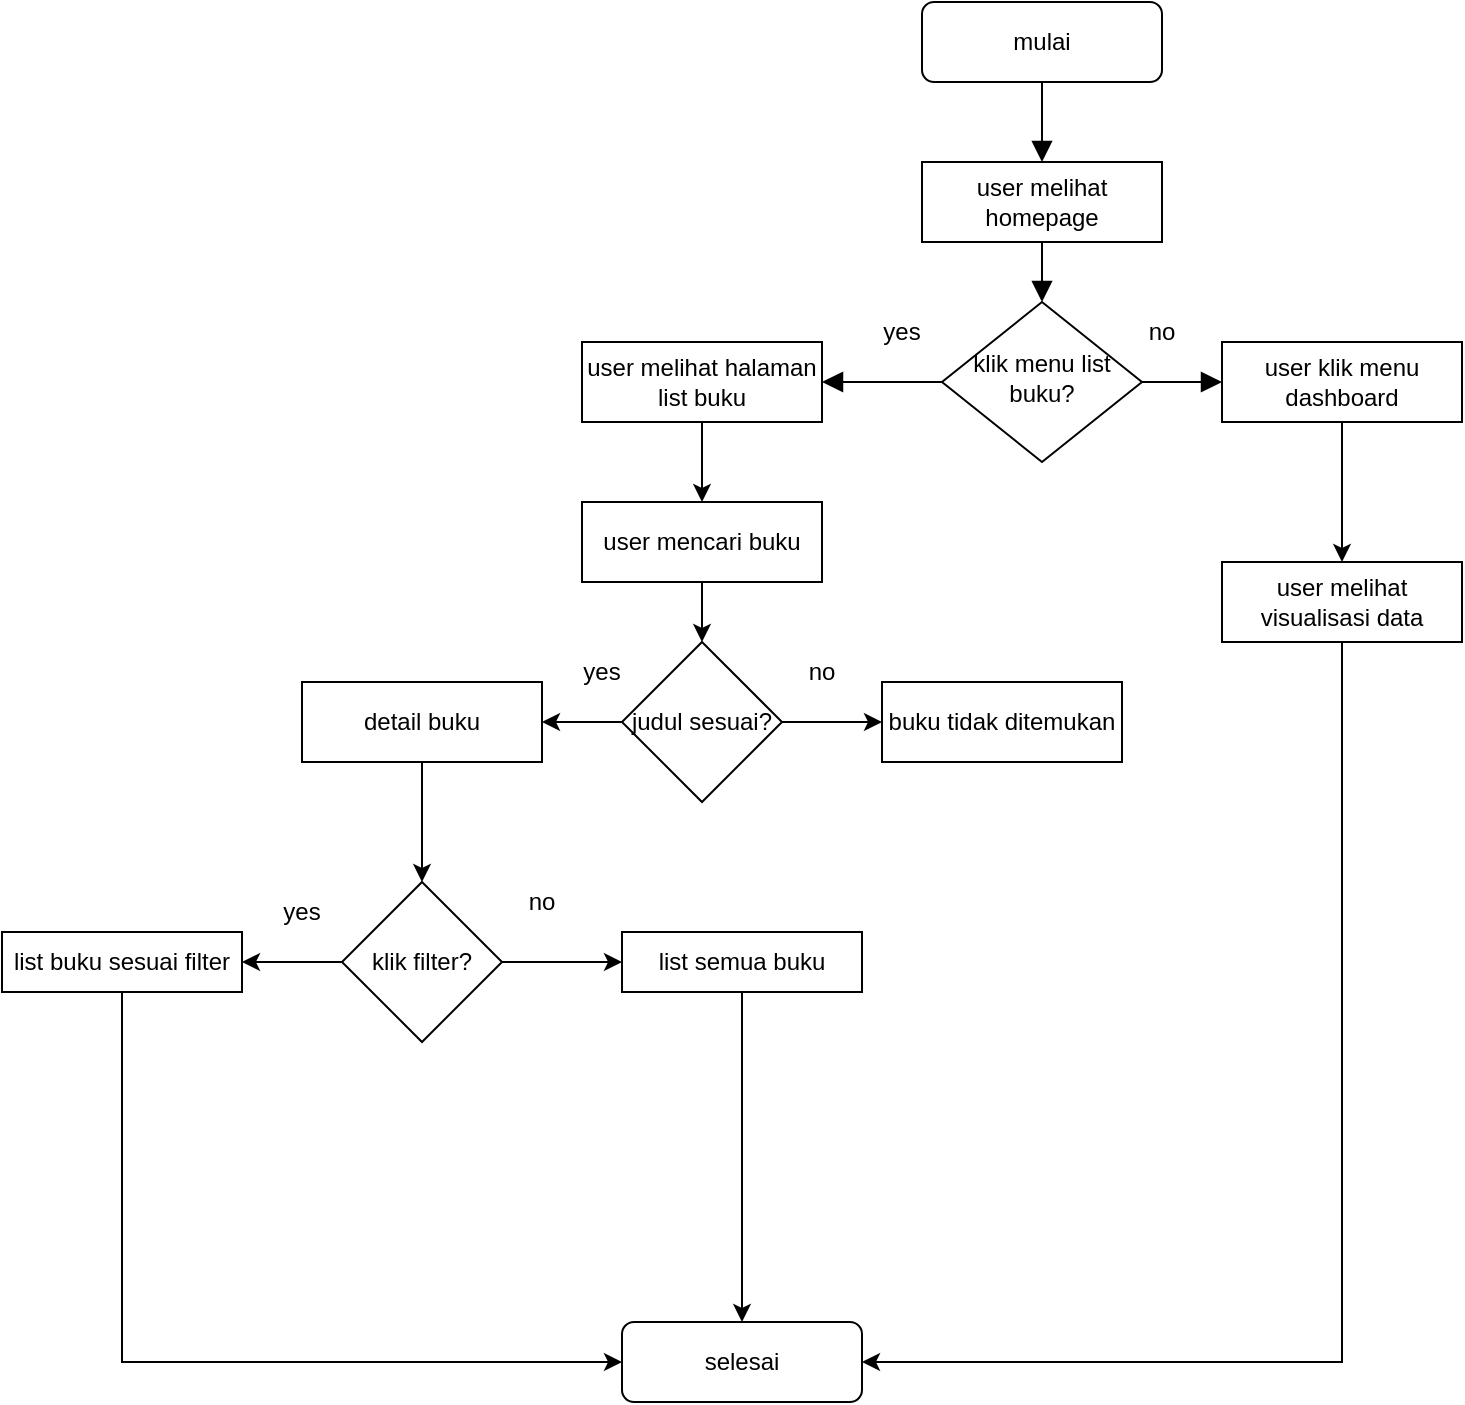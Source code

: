 <mxfile version="22.1.16" type="github" pages="5">
  <diagram id="C5RBs43oDa-KdzZeNtuy" name="Page-1">
    <mxGraphModel dx="1222" dy="576" grid="1" gridSize="10" guides="1" tooltips="1" connect="1" arrows="1" fold="1" page="1" pageScale="1" pageWidth="827" pageHeight="1169" math="0" shadow="0">
      <root>
        <mxCell id="WIyWlLk6GJQsqaUBKTNV-0" />
        <mxCell id="WIyWlLk6GJQsqaUBKTNV-1" parent="WIyWlLk6GJQsqaUBKTNV-0" />
        <mxCell id="2Ll1QgH6S7E57T0h4xmj-23" style="edgeStyle=orthogonalEdgeStyle;rounded=0;orthogonalLoop=1;jettySize=auto;html=1;exitX=0.5;exitY=1;exitDx=0;exitDy=0;" parent="WIyWlLk6GJQsqaUBKTNV-1" source="WIyWlLk6GJQsqaUBKTNV-7" target="2Ll1QgH6S7E57T0h4xmj-21" edge="1">
          <mxGeometry relative="1" as="geometry" />
        </mxCell>
        <mxCell id="WIyWlLk6GJQsqaUBKTNV-7" value="user melihat halaman list buku" style="whiteSpace=wrap;html=1;fontSize=12;glass=0;strokeWidth=1;shadow=0;" parent="WIyWlLk6GJQsqaUBKTNV-1" vertex="1">
          <mxGeometry x="350" y="250" width="120" height="40" as="geometry" />
        </mxCell>
        <mxCell id="2Ll1QgH6S7E57T0h4xmj-42" value="" style="edgeStyle=orthogonalEdgeStyle;rounded=0;orthogonalLoop=1;jettySize=auto;html=1;" parent="WIyWlLk6GJQsqaUBKTNV-1" source="WIyWlLk6GJQsqaUBKTNV-12" target="2Ll1QgH6S7E57T0h4xmj-41" edge="1">
          <mxGeometry relative="1" as="geometry" />
        </mxCell>
        <mxCell id="WIyWlLk6GJQsqaUBKTNV-12" value="user klik menu dashboard" style="whiteSpace=wrap;html=1;fontSize=12;glass=0;strokeWidth=1;shadow=0;" parent="WIyWlLk6GJQsqaUBKTNV-1" vertex="1">
          <mxGeometry x="670" y="250" width="120" height="40" as="geometry" />
        </mxCell>
        <mxCell id="2Ll1QgH6S7E57T0h4xmj-1" value="mulai" style="rounded=1;whiteSpace=wrap;html=1;fontSize=12;glass=0;strokeWidth=1;shadow=0;" parent="WIyWlLk6GJQsqaUBKTNV-1" vertex="1">
          <mxGeometry x="520" y="80" width="120" height="40" as="geometry" />
        </mxCell>
        <mxCell id="2Ll1QgH6S7E57T0h4xmj-2" value="user melihat homepage" style="whiteSpace=wrap;html=1;fontSize=12;glass=0;strokeWidth=1;shadow=0;" parent="WIyWlLk6GJQsqaUBKTNV-1" vertex="1">
          <mxGeometry x="520" y="160" width="120" height="40" as="geometry" />
        </mxCell>
        <mxCell id="2Ll1QgH6S7E57T0h4xmj-3" value="klik menu list buku?" style="rhombus;whiteSpace=wrap;html=1;shadow=0;fontFamily=Helvetica;fontSize=12;align=center;strokeWidth=1;spacing=6;spacingTop=-4;" parent="WIyWlLk6GJQsqaUBKTNV-1" vertex="1">
          <mxGeometry x="530" y="230" width="100" height="80" as="geometry" />
        </mxCell>
        <mxCell id="2Ll1QgH6S7E57T0h4xmj-4" value="" style="rounded=0;html=1;jettySize=auto;orthogonalLoop=1;fontSize=11;endArrow=block;endFill=1;endSize=8;strokeWidth=1;shadow=0;labelBackgroundColor=none;edgeStyle=orthogonalEdgeStyle;exitX=0.5;exitY=1;exitDx=0;exitDy=0;entryX=0.5;entryY=0;entryDx=0;entryDy=0;" parent="WIyWlLk6GJQsqaUBKTNV-1" source="2Ll1QgH6S7E57T0h4xmj-1" target="2Ll1QgH6S7E57T0h4xmj-2" edge="1">
          <mxGeometry relative="1" as="geometry">
            <mxPoint x="230" y="130" as="sourcePoint" />
            <mxPoint x="230" y="200" as="targetPoint" />
          </mxGeometry>
        </mxCell>
        <mxCell id="2Ll1QgH6S7E57T0h4xmj-5" value="" style="rounded=0;html=1;jettySize=auto;orthogonalLoop=1;fontSize=11;endArrow=block;endFill=1;endSize=8;strokeWidth=1;shadow=0;labelBackgroundColor=none;edgeStyle=orthogonalEdgeStyle;exitX=0.5;exitY=1;exitDx=0;exitDy=0;entryX=0.5;entryY=0;entryDx=0;entryDy=0;" parent="WIyWlLk6GJQsqaUBKTNV-1" source="2Ll1QgH6S7E57T0h4xmj-2" target="2Ll1QgH6S7E57T0h4xmj-3" edge="1">
          <mxGeometry relative="1" as="geometry">
            <mxPoint x="590" y="130" as="sourcePoint" />
            <mxPoint x="590" y="170" as="targetPoint" />
          </mxGeometry>
        </mxCell>
        <mxCell id="2Ll1QgH6S7E57T0h4xmj-6" value="" style="rounded=0;html=1;jettySize=auto;orthogonalLoop=1;fontSize=11;endArrow=block;endFill=1;endSize=8;strokeWidth=1;shadow=0;labelBackgroundColor=none;edgeStyle=orthogonalEdgeStyle;exitX=0;exitY=0.5;exitDx=0;exitDy=0;entryX=1;entryY=0.5;entryDx=0;entryDy=0;" parent="WIyWlLk6GJQsqaUBKTNV-1" source="2Ll1QgH6S7E57T0h4xmj-3" target="WIyWlLk6GJQsqaUBKTNV-7" edge="1">
          <mxGeometry relative="1" as="geometry">
            <mxPoint x="470" y="330" as="sourcePoint" />
            <mxPoint x="530" y="300" as="targetPoint" />
          </mxGeometry>
        </mxCell>
        <mxCell id="2Ll1QgH6S7E57T0h4xmj-9" value="yes" style="text;html=1;strokeColor=none;fillColor=none;align=center;verticalAlign=middle;whiteSpace=wrap;rounded=0;" parent="WIyWlLk6GJQsqaUBKTNV-1" vertex="1">
          <mxGeometry x="480" y="230" width="60" height="30" as="geometry" />
        </mxCell>
        <mxCell id="2Ll1QgH6S7E57T0h4xmj-12" value="" style="rounded=0;html=1;jettySize=auto;orthogonalLoop=1;fontSize=11;endArrow=block;endFill=1;endSize=8;strokeWidth=1;shadow=0;labelBackgroundColor=none;edgeStyle=orthogonalEdgeStyle;exitX=1;exitY=0.5;exitDx=0;exitDy=0;entryX=0;entryY=0.5;entryDx=0;entryDy=0;" parent="WIyWlLk6GJQsqaUBKTNV-1" source="2Ll1QgH6S7E57T0h4xmj-3" target="WIyWlLk6GJQsqaUBKTNV-12" edge="1">
          <mxGeometry relative="1" as="geometry">
            <mxPoint x="590" y="130" as="sourcePoint" />
            <mxPoint x="590" y="170" as="targetPoint" />
          </mxGeometry>
        </mxCell>
        <mxCell id="2Ll1QgH6S7E57T0h4xmj-13" value="no" style="text;html=1;strokeColor=none;fillColor=none;align=center;verticalAlign=middle;whiteSpace=wrap;rounded=0;" parent="WIyWlLk6GJQsqaUBKTNV-1" vertex="1">
          <mxGeometry x="610" y="230" width="60" height="30" as="geometry" />
        </mxCell>
        <mxCell id="2Ll1QgH6S7E57T0h4xmj-25" value="" style="edgeStyle=orthogonalEdgeStyle;rounded=0;orthogonalLoop=1;jettySize=auto;html=1;" parent="WIyWlLk6GJQsqaUBKTNV-1" source="2Ll1QgH6S7E57T0h4xmj-21" target="2Ll1QgH6S7E57T0h4xmj-24" edge="1">
          <mxGeometry relative="1" as="geometry" />
        </mxCell>
        <mxCell id="2Ll1QgH6S7E57T0h4xmj-21" value="user mencari buku" style="whiteSpace=wrap;html=1;glass=0;strokeWidth=1;shadow=0;" parent="WIyWlLk6GJQsqaUBKTNV-1" vertex="1">
          <mxGeometry x="350" y="330" width="120" height="40" as="geometry" />
        </mxCell>
        <mxCell id="2Ll1QgH6S7E57T0h4xmj-27" value="" style="edgeStyle=orthogonalEdgeStyle;rounded=0;orthogonalLoop=1;jettySize=auto;html=1;" parent="WIyWlLk6GJQsqaUBKTNV-1" source="2Ll1QgH6S7E57T0h4xmj-24" target="2Ll1QgH6S7E57T0h4xmj-26" edge="1">
          <mxGeometry relative="1" as="geometry" />
        </mxCell>
        <mxCell id="2Ll1QgH6S7E57T0h4xmj-30" value="" style="edgeStyle=orthogonalEdgeStyle;rounded=0;orthogonalLoop=1;jettySize=auto;html=1;" parent="WIyWlLk6GJQsqaUBKTNV-1" source="2Ll1QgH6S7E57T0h4xmj-24" target="2Ll1QgH6S7E57T0h4xmj-29" edge="1">
          <mxGeometry relative="1" as="geometry" />
        </mxCell>
        <mxCell id="2Ll1QgH6S7E57T0h4xmj-24" value="judul sesuai?" style="rhombus;whiteSpace=wrap;html=1;glass=0;strokeWidth=1;shadow=0;" parent="WIyWlLk6GJQsqaUBKTNV-1" vertex="1">
          <mxGeometry x="370" y="400" width="80" height="80" as="geometry" />
        </mxCell>
        <mxCell id="2Ll1QgH6S7E57T0h4xmj-34" value="" style="edgeStyle=orthogonalEdgeStyle;rounded=0;orthogonalLoop=1;jettySize=auto;html=1;" parent="WIyWlLk6GJQsqaUBKTNV-1" source="2Ll1QgH6S7E57T0h4xmj-26" target="2Ll1QgH6S7E57T0h4xmj-33" edge="1">
          <mxGeometry relative="1" as="geometry" />
        </mxCell>
        <mxCell id="2Ll1QgH6S7E57T0h4xmj-26" value="detail buku" style="whiteSpace=wrap;html=1;glass=0;strokeWidth=1;shadow=0;" parent="WIyWlLk6GJQsqaUBKTNV-1" vertex="1">
          <mxGeometry x="210" y="420" width="120" height="40" as="geometry" />
        </mxCell>
        <mxCell id="2Ll1QgH6S7E57T0h4xmj-28" style="edgeStyle=orthogonalEdgeStyle;rounded=0;orthogonalLoop=1;jettySize=auto;html=1;exitX=0.5;exitY=1;exitDx=0;exitDy=0;" parent="WIyWlLk6GJQsqaUBKTNV-1" source="2Ll1QgH6S7E57T0h4xmj-26" target="2Ll1QgH6S7E57T0h4xmj-26" edge="1">
          <mxGeometry relative="1" as="geometry" />
        </mxCell>
        <mxCell id="2Ll1QgH6S7E57T0h4xmj-29" value="buku tidak ditemukan" style="whiteSpace=wrap;html=1;glass=0;strokeWidth=1;shadow=0;" parent="WIyWlLk6GJQsqaUBKTNV-1" vertex="1">
          <mxGeometry x="500" y="420" width="120" height="40" as="geometry" />
        </mxCell>
        <mxCell id="2Ll1QgH6S7E57T0h4xmj-31" value="yes" style="text;html=1;strokeColor=none;fillColor=none;align=center;verticalAlign=middle;whiteSpace=wrap;rounded=0;" parent="WIyWlLk6GJQsqaUBKTNV-1" vertex="1">
          <mxGeometry x="330" y="400" width="60" height="30" as="geometry" />
        </mxCell>
        <mxCell id="2Ll1QgH6S7E57T0h4xmj-32" value="no" style="text;html=1;strokeColor=none;fillColor=none;align=center;verticalAlign=middle;whiteSpace=wrap;rounded=0;" parent="WIyWlLk6GJQsqaUBKTNV-1" vertex="1">
          <mxGeometry x="440" y="400" width="60" height="30" as="geometry" />
        </mxCell>
        <mxCell id="2Ll1QgH6S7E57T0h4xmj-36" value="" style="edgeStyle=orthogonalEdgeStyle;rounded=0;orthogonalLoop=1;jettySize=auto;html=1;" parent="WIyWlLk6GJQsqaUBKTNV-1" source="2Ll1QgH6S7E57T0h4xmj-33" target="2Ll1QgH6S7E57T0h4xmj-35" edge="1">
          <mxGeometry relative="1" as="geometry" />
        </mxCell>
        <mxCell id="2Ll1QgH6S7E57T0h4xmj-38" value="" style="edgeStyle=orthogonalEdgeStyle;rounded=0;orthogonalLoop=1;jettySize=auto;html=1;" parent="WIyWlLk6GJQsqaUBKTNV-1" source="2Ll1QgH6S7E57T0h4xmj-33" target="2Ll1QgH6S7E57T0h4xmj-37" edge="1">
          <mxGeometry relative="1" as="geometry" />
        </mxCell>
        <mxCell id="2Ll1QgH6S7E57T0h4xmj-33" value="klik filter?" style="rhombus;whiteSpace=wrap;html=1;glass=0;strokeWidth=1;shadow=0;" parent="WIyWlLk6GJQsqaUBKTNV-1" vertex="1">
          <mxGeometry x="230" y="520" width="80" height="80" as="geometry" />
        </mxCell>
        <mxCell id="2Ll1QgH6S7E57T0h4xmj-46" style="edgeStyle=orthogonalEdgeStyle;rounded=0;orthogonalLoop=1;jettySize=auto;html=1;exitX=0.5;exitY=1;exitDx=0;exitDy=0;entryX=0;entryY=0.5;entryDx=0;entryDy=0;" parent="WIyWlLk6GJQsqaUBKTNV-1" source="2Ll1QgH6S7E57T0h4xmj-35" target="2Ll1QgH6S7E57T0h4xmj-43" edge="1">
          <mxGeometry relative="1" as="geometry" />
        </mxCell>
        <mxCell id="2Ll1QgH6S7E57T0h4xmj-35" value="list buku sesuai filter" style="whiteSpace=wrap;html=1;glass=0;strokeWidth=1;shadow=0;" parent="WIyWlLk6GJQsqaUBKTNV-1" vertex="1">
          <mxGeometry x="60" y="545" width="120" height="30" as="geometry" />
        </mxCell>
        <mxCell id="2Ll1QgH6S7E57T0h4xmj-45" style="edgeStyle=orthogonalEdgeStyle;rounded=0;orthogonalLoop=1;jettySize=auto;html=1;exitX=0.5;exitY=1;exitDx=0;exitDy=0;" parent="WIyWlLk6GJQsqaUBKTNV-1" source="2Ll1QgH6S7E57T0h4xmj-37" target="2Ll1QgH6S7E57T0h4xmj-43" edge="1">
          <mxGeometry relative="1" as="geometry" />
        </mxCell>
        <mxCell id="2Ll1QgH6S7E57T0h4xmj-37" value="list semua buku" style="whiteSpace=wrap;html=1;glass=0;strokeWidth=1;shadow=0;" parent="WIyWlLk6GJQsqaUBKTNV-1" vertex="1">
          <mxGeometry x="370" y="545" width="120" height="30" as="geometry" />
        </mxCell>
        <mxCell id="2Ll1QgH6S7E57T0h4xmj-39" value="yes" style="text;html=1;strokeColor=none;fillColor=none;align=center;verticalAlign=middle;whiteSpace=wrap;rounded=0;" parent="WIyWlLk6GJQsqaUBKTNV-1" vertex="1">
          <mxGeometry x="180" y="520" width="60" height="30" as="geometry" />
        </mxCell>
        <mxCell id="2Ll1QgH6S7E57T0h4xmj-40" value="no" style="text;html=1;strokeColor=none;fillColor=none;align=center;verticalAlign=middle;whiteSpace=wrap;rounded=0;" parent="WIyWlLk6GJQsqaUBKTNV-1" vertex="1">
          <mxGeometry x="300" y="515" width="60" height="30" as="geometry" />
        </mxCell>
        <mxCell id="2Ll1QgH6S7E57T0h4xmj-44" style="edgeStyle=orthogonalEdgeStyle;rounded=0;orthogonalLoop=1;jettySize=auto;html=1;exitX=0.5;exitY=1;exitDx=0;exitDy=0;entryX=1;entryY=0.5;entryDx=0;entryDy=0;" parent="WIyWlLk6GJQsqaUBKTNV-1" source="2Ll1QgH6S7E57T0h4xmj-41" target="2Ll1QgH6S7E57T0h4xmj-43" edge="1">
          <mxGeometry relative="1" as="geometry" />
        </mxCell>
        <mxCell id="2Ll1QgH6S7E57T0h4xmj-41" value="user melihat visualisasi data" style="whiteSpace=wrap;html=1;glass=0;strokeWidth=1;shadow=0;" parent="WIyWlLk6GJQsqaUBKTNV-1" vertex="1">
          <mxGeometry x="670" y="360" width="120" height="40" as="geometry" />
        </mxCell>
        <mxCell id="2Ll1QgH6S7E57T0h4xmj-43" value="selesai" style="rounded=1;whiteSpace=wrap;html=1;fontSize=12;glass=0;strokeWidth=1;shadow=0;" parent="WIyWlLk6GJQsqaUBKTNV-1" vertex="1">
          <mxGeometry x="370" y="740" width="120" height="40" as="geometry" />
        </mxCell>
      </root>
    </mxGraphModel>
  </diagram>
  <diagram id="iRayrYImk1zxV1Rh41iW" name="Halaman-2">
    <mxGraphModel dx="1222" dy="576" grid="1" gridSize="10" guides="1" tooltips="1" connect="1" arrows="1" fold="1" page="1" pageScale="1" pageWidth="827" pageHeight="1169" math="0" shadow="0">
      <root>
        <mxCell id="0" />
        <mxCell id="1" parent="0" />
        <mxCell id="4ypQ99d6NAr8otvOwCjA-3" style="edgeStyle=orthogonalEdgeStyle;rounded=0;orthogonalLoop=1;jettySize=auto;html=1;exitX=0.5;exitY=1;exitDx=0;exitDy=0;entryX=0.5;entryY=1;entryDx=0;entryDy=0;" parent="1" source="4ypQ99d6NAr8otvOwCjA-1" target="4ypQ99d6NAr8otvOwCjA-2" edge="1">
          <mxGeometry relative="1" as="geometry" />
        </mxCell>
        <mxCell id="4ypQ99d6NAr8otvOwCjA-1" value="APLIKASI INFORMASI KLASIFIKASI BUKU BERDASARKAN JURUSAN" style="ellipse;whiteSpace=wrap;html=1;aspect=fixed;" parent="1" vertex="1">
          <mxGeometry x="430" y="150" width="180" height="180" as="geometry" />
        </mxCell>
        <mxCell id="4ypQ99d6NAr8otvOwCjA-4" style="edgeStyle=orthogonalEdgeStyle;rounded=0;orthogonalLoop=1;jettySize=auto;html=1;exitX=0.5;exitY=0;exitDx=0;exitDy=0;entryX=0.5;entryY=0;entryDx=0;entryDy=0;" parent="1" source="4ypQ99d6NAr8otvOwCjA-2" target="4ypQ99d6NAr8otvOwCjA-1" edge="1">
          <mxGeometry relative="1" as="geometry" />
        </mxCell>
        <mxCell id="4ypQ99d6NAr8otvOwCjA-2" value="USER" style="rounded=0;whiteSpace=wrap;html=1;" parent="1" vertex="1">
          <mxGeometry x="110" y="210" width="120" height="60" as="geometry" />
        </mxCell>
        <mxCell id="BtWFqKfBst-tfdncm4TB-1" value="informasi klasifikasi buku&lt;br style=&quot;border-color: var(--border-color); font-size: 11px;&quot;&gt;" style="edgeLabel;html=1;align=center;verticalAlign=middle;resizable=0;points=[];fontSize=16;" vertex="1" connectable="0" parent="1">
          <mxGeometry x="350.5" y="340" as="geometry" />
        </mxCell>
        <mxCell id="BtWFqKfBst-tfdncm4TB-2" value="infomasi visualisasi data" style="edgeLabel;html=1;align=center;verticalAlign=middle;resizable=0;points=[];fontSize=16;" vertex="1" connectable="0" parent="1">
          <mxGeometry x="349.5" y="360" as="geometry" />
        </mxCell>
        <mxCell id="AG8qFQba-n4eXmobD0F0-3" value="id menu klasifikasi buku" style="edgeLabel;html=1;align=center;verticalAlign=middle;resizable=0;points=[];fontSize=16;" vertex="1" connectable="0" parent="1">
          <mxGeometry x="340" y="110" as="geometry" />
        </mxCell>
        <mxCell id="AG8qFQba-n4eXmobD0F0-4" value="id menu visualisasi data" style="edgeLabel;html=1;align=center;verticalAlign=middle;resizable=0;points=[];fontSize=16;" vertex="1" connectable="0" parent="1">
          <mxGeometry x="340" y="130" as="geometry" />
        </mxCell>
      </root>
    </mxGraphModel>
  </diagram>
  <diagram id="_1-g4HvOZnj7lfcYb048" name="Halaman-3">
    <mxGraphModel dx="1222" dy="576" grid="1" gridSize="10" guides="1" tooltips="1" connect="1" arrows="1" fold="1" page="1" pageScale="1" pageWidth="827" pageHeight="1169" math="0" shadow="0">
      <root>
        <mxCell id="0" />
        <mxCell id="1" parent="0" />
        <mxCell id="fR1DaczI9OO-SkMqAKPk-1" value="" style="endArrow=none;html=1;rounded=0;strokeWidth=2;" parent="1" edge="1">
          <mxGeometry width="50" height="50" relative="1" as="geometry">
            <mxPoint x="549" y="310" as="sourcePoint" />
            <mxPoint x="669" y="310" as="targetPoint" />
          </mxGeometry>
        </mxCell>
        <mxCell id="fR1DaczI9OO-SkMqAKPk-2" value="" style="endArrow=none;html=1;rounded=0;strokeWidth=2;" parent="1" edge="1">
          <mxGeometry width="50" height="50" relative="1" as="geometry">
            <mxPoint x="550" y="337" as="sourcePoint" />
            <mxPoint x="670" y="337" as="targetPoint" />
          </mxGeometry>
        </mxCell>
        <mxCell id="fR1DaczI9OO-SkMqAKPk-3" value="buku_perpustakaan" style="text;html=1;align=center;verticalAlign=middle;resizable=0;points=[];autosize=1;strokeColor=none;fillColor=none;strokeWidth=3;" parent="1" vertex="1">
          <mxGeometry x="540" y="307.5" width="130" height="30" as="geometry" />
        </mxCell>
        <mxCell id="y7wj0FVku6h9emEToIs7-3" value="" style="edgeStyle=orthogonalEdgeStyle;rounded=0;orthogonalLoop=1;jettySize=auto;html=1;entryX=0.5;entryY=1;entryDx=0;entryDy=0;" parent="1" source="y7wj0FVku6h9emEToIs7-1" target="y7wj0FVku6h9emEToIs7-2" edge="1">
          <mxGeometry relative="1" as="geometry" />
        </mxCell>
        <mxCell id="y7wj0FVku6h9emEToIs7-7" value="informasi klasifikasi buku&lt;br&gt;infomasi visualisasi data" style="edgeLabel;html=1;align=center;verticalAlign=middle;resizable=0;points=[];" parent="y7wj0FVku6h9emEToIs7-3" vertex="1" connectable="0">
          <mxGeometry x="-0.543" y="3" relative="1" as="geometry">
            <mxPoint x="-28" y="-3" as="offset" />
          </mxGeometry>
        </mxCell>
        <mxCell id="y7wj0FVku6h9emEToIs7-1" value="WEBSITE INFORMASI KLASIFIKASI BUKU BERDASARKAN JURUSAN" style="ellipse;whiteSpace=wrap;html=1;aspect=fixed;" parent="1" vertex="1">
          <mxGeometry x="300" y="250" width="145" height="145" as="geometry" />
        </mxCell>
        <mxCell id="y7wj0FVku6h9emEToIs7-8" style="edgeStyle=orthogonalEdgeStyle;rounded=0;orthogonalLoop=1;jettySize=auto;html=1;exitX=0.5;exitY=0;exitDx=0;exitDy=0;entryX=0.5;entryY=0;entryDx=0;entryDy=0;" parent="1" source="y7wj0FVku6h9emEToIs7-2" target="y7wj0FVku6h9emEToIs7-1" edge="1">
          <mxGeometry relative="1" as="geometry" />
        </mxCell>
        <mxCell id="y7wj0FVku6h9emEToIs7-9" value="akses" style="edgeLabel;html=1;align=center;verticalAlign=middle;resizable=0;points=[];" parent="y7wj0FVku6h9emEToIs7-8" vertex="1" connectable="0">
          <mxGeometry x="-0.121" y="2" relative="1" as="geometry">
            <mxPoint y="-13" as="offset" />
          </mxGeometry>
        </mxCell>
        <mxCell id="y7wj0FVku6h9emEToIs7-2" value="user" style="whiteSpace=wrap;html=1;" parent="1" vertex="1">
          <mxGeometry x="80" y="195" width="120" height="60" as="geometry" />
        </mxCell>
        <mxCell id="y7wj0FVku6h9emEToIs7-4" value="" style="endArrow=classic;html=1;rounded=0;entryX=1;entryY=0.5;entryDx=0;entryDy=0;" parent="1" source="fR1DaczI9OO-SkMqAKPk-3" target="y7wj0FVku6h9emEToIs7-1" edge="1">
          <mxGeometry width="50" height="50" relative="1" as="geometry">
            <mxPoint x="390" y="250" as="sourcePoint" />
            <mxPoint x="440" y="200" as="targetPoint" />
          </mxGeometry>
        </mxCell>
        <mxCell id="y7wj0FVku6h9emEToIs7-6" value="title&lt;br&gt;jurusan&lt;br&gt;deskripsi" style="edgeLabel;html=1;align=center;verticalAlign=middle;resizable=0;points=[];" parent="y7wj0FVku6h9emEToIs7-4" vertex="1" connectable="0">
          <mxGeometry x="-0.011" y="-2" relative="1" as="geometry">
            <mxPoint as="offset" />
          </mxGeometry>
        </mxCell>
      </root>
    </mxGraphModel>
  </diagram>
  <diagram id="Djlb14_VpepQ2ZHMu3wl" name="Halaman-4">
    <mxGraphModel dx="1622" dy="1376" grid="0" gridSize="10" guides="1" tooltips="1" connect="1" arrows="1" fold="1" page="0" pageScale="1" pageWidth="827" pageHeight="1169" math="0" shadow="0">
      <root>
        <mxCell id="0" />
        <mxCell id="1" parent="0" />
        <mxCell id="EaT-B-LW7cOWQ-pRUhgX-45" value="" style="group" vertex="1" connectable="0" parent="1">
          <mxGeometry x="-113" y="-514" width="448.5" height="1584" as="geometry" />
        </mxCell>
        <mxCell id="p24WPuHm_DChQp0IYdUm-1" value="Mulai" style="rounded=1;whiteSpace=wrap;html=1;fontSize=16;" parent="EaT-B-LW7cOWQ-pRUhgX-45" vertex="1">
          <mxGeometry x="85" width="120" height="60" as="geometry" />
        </mxCell>
        <mxCell id="p24WPuHm_DChQp0IYdUm-2" value="Membaca Dataset" style="rounded=0;whiteSpace=wrap;html=1;fontSize=16;" parent="EaT-B-LW7cOWQ-pRUhgX-45" vertex="1">
          <mxGeometry x="85" y="95" width="120" height="60" as="geometry" />
        </mxCell>
        <mxCell id="p24WPuHm_DChQp0IYdUm-3" style="edgeStyle=none;curved=1;rounded=0;orthogonalLoop=1;jettySize=auto;html=1;exitX=0.5;exitY=1;exitDx=0;exitDy=0;entryX=0.5;entryY=0;entryDx=0;entryDy=0;fontSize=12;startSize=8;endSize=8;" parent="EaT-B-LW7cOWQ-pRUhgX-45" source="p24WPuHm_DChQp0IYdUm-1" target="p24WPuHm_DChQp0IYdUm-2" edge="1">
          <mxGeometry relative="1" as="geometry" />
        </mxCell>
        <mxCell id="p24WPuHm_DChQp0IYdUm-4" value="terbaca?" style="rhombus;whiteSpace=wrap;html=1;fontSize=16;" parent="EaT-B-LW7cOWQ-pRUhgX-45" vertex="1">
          <mxGeometry x="107" y="185" width="80" height="80" as="geometry" />
        </mxCell>
        <mxCell id="EaT-B-LW7cOWQ-pRUhgX-12" style="edgeStyle=orthogonalEdgeStyle;rounded=0;orthogonalLoop=1;jettySize=auto;html=1;exitX=1;exitY=0.5;exitDx=0;exitDy=0;entryX=1;entryY=0.5;entryDx=0;entryDy=0;" edge="1" parent="EaT-B-LW7cOWQ-pRUhgX-45" source="p24WPuHm_DChQp0IYdUm-2" target="p24WPuHm_DChQp0IYdUm-4">
          <mxGeometry relative="1" as="geometry">
            <mxPoint x="337" y="208" as="targetPoint" />
          </mxGeometry>
        </mxCell>
        <mxCell id="p24WPuHm_DChQp0IYdUm-9" value="pra&lt;br&gt;pemrosesan data" style="rounded=0;whiteSpace=wrap;html=1;fontSize=16;" parent="EaT-B-LW7cOWQ-pRUhgX-45" vertex="1">
          <mxGeometry x="89" y="308" width="120" height="60" as="geometry" />
        </mxCell>
        <mxCell id="AhgUNvi06HjWQlRgA7Yf-4" style="edgeStyle=none;curved=1;rounded=0;orthogonalLoop=1;jettySize=auto;html=1;exitX=0.5;exitY=1;exitDx=0;exitDy=0;entryX=0.5;entryY=0;entryDx=0;entryDy=0;fontSize=12;startSize=8;endSize=8;" parent="EaT-B-LW7cOWQ-pRUhgX-45" source="p24WPuHm_DChQp0IYdUm-4" target="p24WPuHm_DChQp0IYdUm-9" edge="1">
          <mxGeometry relative="1" as="geometry" />
        </mxCell>
        <mxCell id="AhgUNvi06HjWQlRgA7Yf-6" value="yes" style="edgeLabel;html=1;align=center;verticalAlign=middle;resizable=0;points=[];fontSize=16;" parent="AhgUNvi06HjWQlRgA7Yf-4" vertex="1" connectable="0">
          <mxGeometry x="-0.5" y="-3" relative="1" as="geometry">
            <mxPoint x="-19" as="offset" />
          </mxGeometry>
        </mxCell>
        <mxCell id="EaT-B-LW7cOWQ-pRUhgX-13" value="yes" style="edgeLabel;html=1;align=center;verticalAlign=middle;resizable=0;points=[];fontSize=16;" vertex="1" connectable="0" parent="AhgUNvi06HjWQlRgA7Yf-4">
          <mxGeometry x="-0.5" y="-3" relative="1" as="geometry">
            <mxPoint x="-14" y="222" as="offset" />
          </mxGeometry>
        </mxCell>
        <mxCell id="EaT-B-LW7cOWQ-pRUhgX-7" style="edgeStyle=orthogonalEdgeStyle;rounded=0;orthogonalLoop=1;jettySize=auto;html=1;exitX=0;exitY=0.5;exitDx=0;exitDy=0;entryX=0;entryY=0.5;entryDx=0;entryDy=0;" edge="1" parent="EaT-B-LW7cOWQ-pRUhgX-45" source="p24WPuHm_DChQp0IYdUm-12" target="p24WPuHm_DChQp0IYdUm-9">
          <mxGeometry relative="1" as="geometry" />
        </mxCell>
        <mxCell id="EaT-B-LW7cOWQ-pRUhgX-8" value="no" style="edgeLabel;html=1;align=center;verticalAlign=middle;resizable=0;points=[];fontSize=16;" vertex="1" connectable="0" parent="EaT-B-LW7cOWQ-pRUhgX-7">
          <mxGeometry x="-0.002" y="1" relative="1" as="geometry">
            <mxPoint as="offset" />
          </mxGeometry>
        </mxCell>
        <mxCell id="EaT-B-LW7cOWQ-pRUhgX-15" value="no" style="edgeLabel;html=1;align=center;verticalAlign=middle;resizable=0;points=[];fontSize=16;" vertex="1" connectable="0" parent="EaT-B-LW7cOWQ-pRUhgX-7">
          <mxGeometry x="-0.002" y="1" relative="1" as="geometry">
            <mxPoint x="1" y="194" as="offset" />
          </mxGeometry>
        </mxCell>
        <mxCell id="EaT-B-LW7cOWQ-pRUhgX-19" value="no" style="edgeLabel;html=1;align=center;verticalAlign=middle;resizable=0;points=[];fontSize=16;" vertex="1" connectable="0" parent="EaT-B-LW7cOWQ-pRUhgX-7">
          <mxGeometry x="-0.002" y="1" relative="1" as="geometry">
            <mxPoint x="-38" y="422" as="offset" />
          </mxGeometry>
        </mxCell>
        <mxCell id="EaT-B-LW7cOWQ-pRUhgX-24" value="no" style="edgeLabel;html=1;align=center;verticalAlign=middle;resizable=0;points=[];fontSize=16;" vertex="1" connectable="0" parent="EaT-B-LW7cOWQ-pRUhgX-7">
          <mxGeometry x="-0.002" y="1" relative="1" as="geometry">
            <mxPoint x="198" y="114" as="offset" />
          </mxGeometry>
        </mxCell>
        <mxCell id="EaT-B-LW7cOWQ-pRUhgX-30" value="no" style="edgeLabel;html=1;align=center;verticalAlign=middle;resizable=0;points=[];fontSize=16;" vertex="1" connectable="0" parent="EaT-B-LW7cOWQ-pRUhgX-7">
          <mxGeometry x="-0.002" y="1" relative="1" as="geometry">
            <mxPoint x="203" y="332" as="offset" />
          </mxGeometry>
        </mxCell>
        <mxCell id="EaT-B-LW7cOWQ-pRUhgX-35" value="no" style="edgeLabel;html=1;align=center;verticalAlign=middle;resizable=0;points=[];fontSize=16;" vertex="1" connectable="0" parent="EaT-B-LW7cOWQ-pRUhgX-7">
          <mxGeometry x="-0.002" y="1" relative="1" as="geometry">
            <mxPoint x="203" y="514" as="offset" />
          </mxGeometry>
        </mxCell>
        <mxCell id="EaT-B-LW7cOWQ-pRUhgX-41" value="no" style="edgeLabel;html=1;align=center;verticalAlign=middle;resizable=0;points=[];fontSize=16;" vertex="1" connectable="0" parent="EaT-B-LW7cOWQ-pRUhgX-7">
          <mxGeometry x="-0.002" y="1" relative="1" as="geometry">
            <mxPoint x="198" y="693" as="offset" />
          </mxGeometry>
        </mxCell>
        <mxCell id="EaT-B-LW7cOWQ-pRUhgX-9" style="edgeStyle=orthogonalEdgeStyle;rounded=0;orthogonalLoop=1;jettySize=auto;html=1;exitX=0.5;exitY=1;exitDx=0;exitDy=0;entryX=0.5;entryY=0;entryDx=0;entryDy=0;" edge="1" parent="EaT-B-LW7cOWQ-pRUhgX-45">
          <mxGeometry relative="1" as="geometry">
            <mxPoint x="144" y="491" as="sourcePoint" />
            <mxPoint x="146" y="523" as="targetPoint" />
          </mxGeometry>
        </mxCell>
        <mxCell id="p24WPuHm_DChQp0IYdUm-12" value="berhasil?" style="rhombus;whiteSpace=wrap;html=1;fontSize=16;rounded=0;" parent="EaT-B-LW7cOWQ-pRUhgX-45" vertex="1">
          <mxGeometry x="107" y="411" width="80" height="80" as="geometry" />
        </mxCell>
        <mxCell id="p24WPuHm_DChQp0IYdUm-17" value="identifikasi&lt;br&gt;kata kunci" style="whiteSpace=wrap;html=1;fontSize=16;rounded=0;" parent="EaT-B-LW7cOWQ-pRUhgX-45" vertex="1">
          <mxGeometry x="89" y="523" width="120" height="60" as="geometry" />
        </mxCell>
        <mxCell id="EaT-B-LW7cOWQ-pRUhgX-6" style="edgeStyle=orthogonalEdgeStyle;rounded=0;orthogonalLoop=1;jettySize=auto;html=1;exitX=0.5;exitY=1;exitDx=0;exitDy=0;" edge="1" parent="EaT-B-LW7cOWQ-pRUhgX-45" source="p24WPuHm_DChQp0IYdUm-9" target="p24WPuHm_DChQp0IYdUm-12">
          <mxGeometry relative="1" as="geometry" />
        </mxCell>
        <mxCell id="EaT-B-LW7cOWQ-pRUhgX-14" style="edgeStyle=orthogonalEdgeStyle;rounded=0;orthogonalLoop=1;jettySize=auto;html=1;exitX=0;exitY=0.5;exitDx=0;exitDy=0;entryX=0;entryY=0.5;entryDx=0;entryDy=0;" edge="1" parent="EaT-B-LW7cOWQ-pRUhgX-45" source="p24WPuHm_DChQp0IYdUm-21" target="p24WPuHm_DChQp0IYdUm-17">
          <mxGeometry relative="1" as="geometry">
            <Array as="points">
              <mxPoint x="80" y="665" />
              <mxPoint x="80" y="553" />
            </Array>
          </mxGeometry>
        </mxCell>
        <mxCell id="p24WPuHm_DChQp0IYdUm-21" value="berhasil diedintikasi?" style="rhombus;whiteSpace=wrap;html=1;fontSize=16;rounded=0;" parent="EaT-B-LW7cOWQ-pRUhgX-45" vertex="1">
          <mxGeometry x="89" y="621" width="121" height="88" as="geometry" />
        </mxCell>
        <mxCell id="p24WPuHm_DChQp0IYdUm-22" value="" style="edgeStyle=none;curved=1;rounded=0;orthogonalLoop=1;jettySize=auto;html=1;fontSize=12;startSize=8;endSize=8;" parent="EaT-B-LW7cOWQ-pRUhgX-45" source="p24WPuHm_DChQp0IYdUm-17" target="p24WPuHm_DChQp0IYdUm-21" edge="1">
          <mxGeometry relative="1" as="geometry" />
        </mxCell>
        <mxCell id="p24WPuHm_DChQp0IYdUm-27" value="permbagian&lt;br&gt;data" style="whiteSpace=wrap;html=1;fontSize=16;rounded=0;" parent="EaT-B-LW7cOWQ-pRUhgX-45" vertex="1">
          <mxGeometry x="87" y="754" width="120" height="60" as="geometry" />
        </mxCell>
        <mxCell id="p24WPuHm_DChQp0IYdUm-28" value="" style="edgeStyle=none;curved=1;rounded=0;orthogonalLoop=1;jettySize=auto;html=1;fontSize=12;startSize=8;endSize=8;entryX=0.5;entryY=0;entryDx=0;entryDy=0;exitX=0.5;exitY=1;exitDx=0;exitDy=0;" parent="EaT-B-LW7cOWQ-pRUhgX-45" source="p24WPuHm_DChQp0IYdUm-21" target="p24WPuHm_DChQp0IYdUm-27" edge="1">
          <mxGeometry relative="1" as="geometry">
            <mxPoint x="241" y="660" as="sourcePoint" />
            <mxPoint x="395.462" y="994" as="targetPoint" />
          </mxGeometry>
        </mxCell>
        <mxCell id="p24WPuHm_DChQp0IYdUm-33" value="yes" style="edgeLabel;html=1;align=center;verticalAlign=middle;resizable=0;points=[];fontSize=16;" parent="p24WPuHm_DChQp0IYdUm-28" vertex="1" connectable="0">
          <mxGeometry x="-0.177" y="-1" relative="1" as="geometry">
            <mxPoint x="-20" y="-4" as="offset" />
          </mxGeometry>
        </mxCell>
        <mxCell id="EaT-B-LW7cOWQ-pRUhgX-21" value="yes" style="edgeLabel;html=1;align=center;verticalAlign=middle;resizable=0;points=[];fontSize=16;" vertex="1" connectable="0" parent="p24WPuHm_DChQp0IYdUm-28">
          <mxGeometry x="-0.177" y="-1" relative="1" as="geometry">
            <mxPoint x="131" y="-339" as="offset" />
          </mxGeometry>
        </mxCell>
        <mxCell id="EaT-B-LW7cOWQ-pRUhgX-26" value="yes" style="edgeLabel;html=1;align=center;verticalAlign=middle;resizable=0;points=[];fontSize=16;" vertex="1" connectable="0" parent="p24WPuHm_DChQp0IYdUm-28">
          <mxGeometry x="-0.177" y="-1" relative="1" as="geometry">
            <mxPoint x="216" y="-107" as="offset" />
          </mxGeometry>
        </mxCell>
        <mxCell id="EaT-B-LW7cOWQ-pRUhgX-31" value="yes" style="edgeLabel;html=1;align=center;verticalAlign=middle;resizable=0;points=[];fontSize=16;" vertex="1" connectable="0" parent="p24WPuHm_DChQp0IYdUm-28">
          <mxGeometry x="-0.177" y="-1" relative="1" as="geometry">
            <mxPoint x="208" y="93" as="offset" />
          </mxGeometry>
        </mxCell>
        <mxCell id="EaT-B-LW7cOWQ-pRUhgX-38" value="yes" style="edgeLabel;html=1;align=center;verticalAlign=middle;resizable=0;points=[];fontSize=16;" vertex="1" connectable="0" parent="p24WPuHm_DChQp0IYdUm-28">
          <mxGeometry x="-0.177" y="-1" relative="1" as="geometry">
            <mxPoint x="209" y="283" as="offset" />
          </mxGeometry>
        </mxCell>
        <mxCell id="EaT-B-LW7cOWQ-pRUhgX-17" style="edgeStyle=orthogonalEdgeStyle;rounded=0;orthogonalLoop=1;jettySize=auto;html=1;exitX=0;exitY=0.5;exitDx=0;exitDy=0;entryX=0;entryY=0.5;entryDx=0;entryDy=0;" edge="1" parent="EaT-B-LW7cOWQ-pRUhgX-45" source="p24WPuHm_DChQp0IYdUm-29" target="p24WPuHm_DChQp0IYdUm-27">
          <mxGeometry relative="1" as="geometry" />
        </mxCell>
        <mxCell id="p24WPuHm_DChQp0IYdUm-29" value="telah&lt;br&gt;dibagi?" style="rhombus;whiteSpace=wrap;html=1;fontSize=16;rounded=0;" parent="EaT-B-LW7cOWQ-pRUhgX-45" vertex="1">
          <mxGeometry x="83" y="838" width="124" height="80" as="geometry" />
        </mxCell>
        <mxCell id="EaT-B-LW7cOWQ-pRUhgX-16" style="edgeStyle=orthogonalEdgeStyle;rounded=0;orthogonalLoop=1;jettySize=auto;html=1;exitX=0.5;exitY=1;exitDx=0;exitDy=0;entryX=0.5;entryY=0;entryDx=0;entryDy=0;" edge="1" parent="EaT-B-LW7cOWQ-pRUhgX-45" source="p24WPuHm_DChQp0IYdUm-27" target="p24WPuHm_DChQp0IYdUm-29">
          <mxGeometry relative="1" as="geometry" />
        </mxCell>
        <mxCell id="p24WPuHm_DChQp0IYdUm-34" value="representasi&lt;br&gt;teks" style="whiteSpace=wrap;html=1;fontSize=16;rounded=0;" parent="EaT-B-LW7cOWQ-pRUhgX-45" vertex="1">
          <mxGeometry x="320" y="425.4" width="120" height="43.92" as="geometry" />
        </mxCell>
        <mxCell id="EaT-B-LW7cOWQ-pRUhgX-20" style="edgeStyle=orthogonalEdgeStyle;rounded=0;orthogonalLoop=1;jettySize=auto;html=1;exitX=1;exitY=0.5;exitDx=0;exitDy=0;entryX=0.5;entryY=0;entryDx=0;entryDy=0;" edge="1" parent="EaT-B-LW7cOWQ-pRUhgX-45" source="p24WPuHm_DChQp0IYdUm-29" target="p24WPuHm_DChQp0IYdUm-34">
          <mxGeometry relative="1" as="geometry">
            <mxPoint x="127" y="639.24" as="sourcePoint" />
          </mxGeometry>
        </mxCell>
        <mxCell id="EaT-B-LW7cOWQ-pRUhgX-22" style="edgeStyle=orthogonalEdgeStyle;rounded=0;orthogonalLoop=1;jettySize=auto;html=1;exitX=0;exitY=0.5;exitDx=0;exitDy=0;entryX=0;entryY=0.5;entryDx=0;entryDy=0;" edge="1" parent="EaT-B-LW7cOWQ-pRUhgX-45" source="p24WPuHm_DChQp0IYdUm-37" target="p24WPuHm_DChQp0IYdUm-34">
          <mxGeometry relative="1" as="geometry" />
        </mxCell>
        <mxCell id="p24WPuHm_DChQp0IYdUm-37" value="berhasil?" style="rhombus;whiteSpace=wrap;html=1;fontSize=16;rounded=0;" parent="EaT-B-LW7cOWQ-pRUhgX-45" vertex="1">
          <mxGeometry x="325.5" y="517.4" width="109" height="89" as="geometry" />
        </mxCell>
        <mxCell id="EaT-B-LW7cOWQ-pRUhgX-23" style="edgeStyle=orthogonalEdgeStyle;rounded=0;orthogonalLoop=1;jettySize=auto;html=1;exitX=0.5;exitY=1;exitDx=0;exitDy=0;entryX=0.5;entryY=0;entryDx=0;entryDy=0;" edge="1" parent="EaT-B-LW7cOWQ-pRUhgX-45" source="p24WPuHm_DChQp0IYdUm-34" target="p24WPuHm_DChQp0IYdUm-37">
          <mxGeometry relative="1" as="geometry" />
        </mxCell>
        <mxCell id="p24WPuHm_DChQp0IYdUm-43" value="&lt;i&gt;label encoding&lt;/i&gt;" style="whiteSpace=wrap;html=1;fontSize=16;rounded=0;" parent="EaT-B-LW7cOWQ-pRUhgX-45" vertex="1">
          <mxGeometry x="320" y="643.4" width="120" height="60" as="geometry" />
        </mxCell>
        <mxCell id="EaT-B-LW7cOWQ-pRUhgX-25" style="edgeStyle=orthogonalEdgeStyle;rounded=0;orthogonalLoop=1;jettySize=auto;html=1;exitX=0.5;exitY=1;exitDx=0;exitDy=0;" edge="1" parent="EaT-B-LW7cOWQ-pRUhgX-45" source="p24WPuHm_DChQp0IYdUm-37" target="p24WPuHm_DChQp0IYdUm-43">
          <mxGeometry relative="1" as="geometry" />
        </mxCell>
        <mxCell id="EaT-B-LW7cOWQ-pRUhgX-29" style="edgeStyle=orthogonalEdgeStyle;rounded=0;orthogonalLoop=1;jettySize=auto;html=1;exitX=0;exitY=0.5;exitDx=0;exitDy=0;entryX=0;entryY=0.5;entryDx=0;entryDy=0;" edge="1" parent="EaT-B-LW7cOWQ-pRUhgX-45" source="p24WPuHm_DChQp0IYdUm-48" target="p24WPuHm_DChQp0IYdUm-43">
          <mxGeometry relative="1" as="geometry" />
        </mxCell>
        <mxCell id="p24WPuHm_DChQp0IYdUm-48" value="berhasil?" style="rhombus;whiteSpace=wrap;html=1;fontSize=16;rounded=0;" parent="EaT-B-LW7cOWQ-pRUhgX-45" vertex="1">
          <mxGeometry x="340" y="733.4" width="80" height="80" as="geometry" />
        </mxCell>
        <mxCell id="EaT-B-LW7cOWQ-pRUhgX-32" style="edgeStyle=orthogonalEdgeStyle;rounded=0;orthogonalLoop=1;jettySize=auto;html=1;exitX=0.5;exitY=1;exitDx=0;exitDy=0;entryX=0.5;entryY=0;entryDx=0;entryDy=0;" edge="1" parent="EaT-B-LW7cOWQ-pRUhgX-45" source="p24WPuHm_DChQp0IYdUm-43" target="p24WPuHm_DChQp0IYdUm-48">
          <mxGeometry relative="1" as="geometry" />
        </mxCell>
        <mxCell id="p24WPuHm_DChQp0IYdUm-52" value="pelatihan model" style="whiteSpace=wrap;html=1;fontSize=16;rounded=0;" parent="EaT-B-LW7cOWQ-pRUhgX-45" vertex="1">
          <mxGeometry x="320" y="847.4" width="120" height="60" as="geometry" />
        </mxCell>
        <mxCell id="EaT-B-LW7cOWQ-pRUhgX-28" style="edgeStyle=orthogonalEdgeStyle;rounded=0;orthogonalLoop=1;jettySize=auto;html=1;exitX=0.5;exitY=1;exitDx=0;exitDy=0;" edge="1" parent="EaT-B-LW7cOWQ-pRUhgX-45" source="p24WPuHm_DChQp0IYdUm-48" target="p24WPuHm_DChQp0IYdUm-52">
          <mxGeometry relative="1" as="geometry" />
        </mxCell>
        <mxCell id="EaT-B-LW7cOWQ-pRUhgX-34" style="edgeStyle=orthogonalEdgeStyle;rounded=0;orthogonalLoop=1;jettySize=auto;html=1;exitX=0;exitY=0.5;exitDx=0;exitDy=0;entryX=0;entryY=0.5;entryDx=0;entryDy=0;" edge="1" parent="EaT-B-LW7cOWQ-pRUhgX-45" source="p24WPuHm_DChQp0IYdUm-54" target="p24WPuHm_DChQp0IYdUm-52">
          <mxGeometry relative="1" as="geometry" />
        </mxCell>
        <mxCell id="p24WPuHm_DChQp0IYdUm-54" value="berjalan baik?" style="rhombus;whiteSpace=wrap;html=1;fontSize=16;rounded=0;" parent="EaT-B-LW7cOWQ-pRUhgX-45" vertex="1">
          <mxGeometry x="330" y="932" width="100" height="80" as="geometry" />
        </mxCell>
        <mxCell id="EaT-B-LW7cOWQ-pRUhgX-33" style="edgeStyle=orthogonalEdgeStyle;rounded=0;orthogonalLoop=1;jettySize=auto;html=1;exitX=0.5;exitY=1;exitDx=0;exitDy=0;entryX=0.5;entryY=0;entryDx=0;entryDy=0;" edge="1" parent="EaT-B-LW7cOWQ-pRUhgX-45" source="p24WPuHm_DChQp0IYdUm-52" target="p24WPuHm_DChQp0IYdUm-54">
          <mxGeometry relative="1" as="geometry" />
        </mxCell>
        <mxCell id="p24WPuHm_DChQp0IYdUm-58" value="prediksi" style="whiteSpace=wrap;html=1;fontSize=16;rounded=0;" parent="EaT-B-LW7cOWQ-pRUhgX-45" vertex="1">
          <mxGeometry x="321" y="1034" width="120" height="60" as="geometry" />
        </mxCell>
        <mxCell id="EaT-B-LW7cOWQ-pRUhgX-36" style="edgeStyle=orthogonalEdgeStyle;rounded=0;orthogonalLoop=1;jettySize=auto;html=1;exitX=0.5;exitY=1;exitDx=0;exitDy=0;entryX=0.5;entryY=0;entryDx=0;entryDy=0;" edge="1" parent="EaT-B-LW7cOWQ-pRUhgX-45" source="p24WPuHm_DChQp0IYdUm-54" target="p24WPuHm_DChQp0IYdUm-58">
          <mxGeometry relative="1" as="geometry" />
        </mxCell>
        <mxCell id="p24WPuHm_DChQp0IYdUm-63" value="berhasil prediksi?" style="rhombus;whiteSpace=wrap;html=1;fontSize=16;rounded=0;" parent="EaT-B-LW7cOWQ-pRUhgX-45" vertex="1">
          <mxGeometry x="325.5" y="1119" width="120" height="80" as="geometry" />
        </mxCell>
        <mxCell id="p24WPuHm_DChQp0IYdUm-67" value="evaluasi model" style="whiteSpace=wrap;html=1;fontSize=16;rounded=0;" parent="EaT-B-LW7cOWQ-pRUhgX-45" vertex="1">
          <mxGeometry x="321" y="1223" width="120" height="60" as="geometry" />
        </mxCell>
        <mxCell id="EaT-B-LW7cOWQ-pRUhgX-37" style="edgeStyle=orthogonalEdgeStyle;rounded=0;orthogonalLoop=1;jettySize=auto;html=1;exitX=0.5;exitY=1;exitDx=0;exitDy=0;entryX=0.5;entryY=0;entryDx=0;entryDy=0;" edge="1" parent="EaT-B-LW7cOWQ-pRUhgX-45" source="p24WPuHm_DChQp0IYdUm-58" target="p24WPuHm_DChQp0IYdUm-63">
          <mxGeometry relative="1" as="geometry" />
        </mxCell>
        <mxCell id="EaT-B-LW7cOWQ-pRUhgX-43" style="edgeStyle=orthogonalEdgeStyle;rounded=0;orthogonalLoop=1;jettySize=auto;html=1;exitX=1;exitY=0.5;exitDx=0;exitDy=0;entryX=1;entryY=0.5;entryDx=0;entryDy=0;" edge="1" parent="EaT-B-LW7cOWQ-pRUhgX-45" source="p24WPuHm_DChQp0IYdUm-70" target="p24WPuHm_DChQp0IYdUm-9">
          <mxGeometry relative="1" as="geometry" />
        </mxCell>
        <mxCell id="EaT-B-LW7cOWQ-pRUhgX-44" value="no" style="edgeLabel;html=1;align=center;verticalAlign=middle;resizable=0;points=[];fontSize=16;" vertex="1" connectable="0" parent="EaT-B-LW7cOWQ-pRUhgX-43">
          <mxGeometry x="0.656" y="-2" relative="1" as="geometry">
            <mxPoint as="offset" />
          </mxGeometry>
        </mxCell>
        <mxCell id="p24WPuHm_DChQp0IYdUm-70" value="memuaskan?" style="rhombus;whiteSpace=wrap;html=1;fontSize=16;rounded=0;" parent="EaT-B-LW7cOWQ-pRUhgX-45" vertex="1">
          <mxGeometry x="313.5" y="1314" width="135" height="80" as="geometry" />
        </mxCell>
        <mxCell id="p24WPuHm_DChQp0IYdUm-68" value="" style="edgeStyle=none;curved=1;rounded=0;orthogonalLoop=1;jettySize=auto;html=1;fontSize=12;startSize=8;endSize=8;" parent="EaT-B-LW7cOWQ-pRUhgX-45" source="p24WPuHm_DChQp0IYdUm-63" target="p24WPuHm_DChQp0IYdUm-67" edge="1">
          <mxGeometry relative="1" as="geometry" />
        </mxCell>
        <mxCell id="p24WPuHm_DChQp0IYdUm-69" value="yes" style="edgeLabel;html=1;align=center;verticalAlign=middle;resizable=0;points=[];fontSize=16;" parent="p24WPuHm_DChQp0IYdUm-68" vertex="1" connectable="0">
          <mxGeometry x="-0.36" y="3" relative="1" as="geometry">
            <mxPoint x="19" y="-3" as="offset" />
          </mxGeometry>
        </mxCell>
        <mxCell id="AhgUNvi06HjWQlRgA7Yf-27" value="deployment" style="whiteSpace=wrap;html=1;fontSize=16;rounded=0;" parent="EaT-B-LW7cOWQ-pRUhgX-45" vertex="1">
          <mxGeometry x="321" y="1429" width="120" height="60" as="geometry" />
        </mxCell>
        <mxCell id="EaT-B-LW7cOWQ-pRUhgX-42" style="edgeStyle=orthogonalEdgeStyle;rounded=0;orthogonalLoop=1;jettySize=auto;html=1;exitX=0.5;exitY=1;exitDx=0;exitDy=0;entryX=0.5;entryY=0;entryDx=0;entryDy=0;" edge="1" parent="EaT-B-LW7cOWQ-pRUhgX-45" source="p24WPuHm_DChQp0IYdUm-67" target="p24WPuHm_DChQp0IYdUm-70">
          <mxGeometry relative="1" as="geometry" />
        </mxCell>
        <mxCell id="r13UH0LnYaSvSNXlLZuX-1" value="selesai" style="rounded=1;whiteSpace=wrap;html=1;fontSize=16;" parent="EaT-B-LW7cOWQ-pRUhgX-45" vertex="1">
          <mxGeometry x="321" y="1524" width="120" height="60" as="geometry" />
        </mxCell>
        <mxCell id="AhgUNvi06HjWQlRgA7Yf-28" value="" style="edgeStyle=none;curved=1;rounded=0;orthogonalLoop=1;jettySize=auto;html=1;fontSize=12;startSize=8;endSize=8;" parent="EaT-B-LW7cOWQ-pRUhgX-45" source="p24WPuHm_DChQp0IYdUm-70" target="AhgUNvi06HjWQlRgA7Yf-27" edge="1">
          <mxGeometry relative="1" as="geometry" />
        </mxCell>
        <mxCell id="AhgUNvi06HjWQlRgA7Yf-29" value="yes" style="edgeLabel;html=1;align=center;verticalAlign=middle;resizable=0;points=[];fontSize=16;" parent="AhgUNvi06HjWQlRgA7Yf-28" vertex="1" connectable="0">
          <mxGeometry x="-0.442" relative="1" as="geometry">
            <mxPoint x="22" as="offset" />
          </mxGeometry>
        </mxCell>
        <mxCell id="EaT-B-LW7cOWQ-pRUhgX-1" value="" style="edgeStyle=elbowEdgeStyle;elbow=horizontal;endArrow=classic;html=1;curved=0;rounded=0;endSize=8;startSize=8;entryX=0;entryY=0.5;entryDx=0;entryDy=0;exitX=0;exitY=0.5;exitDx=0;exitDy=0;" edge="1" parent="EaT-B-LW7cOWQ-pRUhgX-45" source="p24WPuHm_DChQp0IYdUm-4" target="p24WPuHm_DChQp0IYdUm-2">
          <mxGeometry width="50" height="50" relative="1" as="geometry">
            <mxPoint x="32" y="173" as="sourcePoint" />
            <mxPoint x="234" y="127" as="targetPoint" />
            <Array as="points">
              <mxPoint y="145" />
            </Array>
          </mxGeometry>
        </mxCell>
        <mxCell id="EaT-B-LW7cOWQ-pRUhgX-2" value="no" style="edgeLabel;html=1;align=center;verticalAlign=middle;resizable=0;points=[];fontSize=16;" vertex="1" connectable="0" parent="EaT-B-LW7cOWQ-pRUhgX-1">
          <mxGeometry x="0.354" relative="1" as="geometry">
            <mxPoint y="-12" as="offset" />
          </mxGeometry>
        </mxCell>
        <mxCell id="r13UH0LnYaSvSNXlLZuX-2" style="edgeStyle=none;curved=1;rounded=0;orthogonalLoop=1;jettySize=auto;html=1;exitX=0.5;exitY=1;exitDx=0;exitDy=0;entryX=0.5;entryY=0;entryDx=0;entryDy=0;fontSize=12;startSize=8;endSize=8;" parent="EaT-B-LW7cOWQ-pRUhgX-45" source="AhgUNvi06HjWQlRgA7Yf-27" target="r13UH0LnYaSvSNXlLZuX-1" edge="1">
          <mxGeometry relative="1" as="geometry" />
        </mxCell>
        <mxCell id="EaT-B-LW7cOWQ-pRUhgX-40" style="edgeStyle=orthogonalEdgeStyle;rounded=0;orthogonalLoop=1;jettySize=auto;html=1;exitX=0;exitY=0.5;exitDx=0;exitDy=0;entryX=0;entryY=0.4;entryDx=0;entryDy=0;entryPerimeter=0;" edge="1" parent="EaT-B-LW7cOWQ-pRUhgX-45" source="p24WPuHm_DChQp0IYdUm-63" target="p24WPuHm_DChQp0IYdUm-58">
          <mxGeometry relative="1" as="geometry" />
        </mxCell>
      </root>
    </mxGraphModel>
  </diagram>
  <diagram id="feq6fFheX3jriyTF7tDt" name="Halaman-5">
    <mxGraphModel dx="1007" dy="306" grid="0" gridSize="10" guides="1" tooltips="1" connect="1" arrows="1" fold="1" page="0" pageScale="1" pageWidth="827" pageHeight="1169" math="0" shadow="0">
      <root>
        <mxCell id="0" />
        <mxCell id="1" parent="0" />
        <mxCell id="xPQFLStLtVQHXfJK2Squ-4" style="edgeStyle=orthogonalEdgeStyle;rounded=0;orthogonalLoop=1;jettySize=auto;html=1;exitX=0;exitY=0.25;exitDx=0;exitDy=0;entryX=1;entryY=0.5;entryDx=0;entryDy=0;" edge="1" parent="1" source="gfqyz5mSwkJz3JKnmYeG-6" target="xPQFLStLtVQHXfJK2Squ-2">
          <mxGeometry relative="1" as="geometry" />
        </mxCell>
        <mxCell id="xPQFLStLtVQHXfJK2Squ-5" style="edgeStyle=orthogonalEdgeStyle;rounded=0;orthogonalLoop=1;jettySize=auto;html=1;exitX=0;exitY=0.5;exitDx=0;exitDy=0;entryX=1;entryY=0.5;entryDx=0;entryDy=0;" edge="1" parent="1" source="gfqyz5mSwkJz3JKnmYeG-6" target="muc86q6Ysgm2a1g4RY8G-1">
          <mxGeometry relative="1" as="geometry" />
        </mxCell>
        <mxCell id="gfqyz5mSwkJz3JKnmYeG-6" value="DATA KLASIFIKASI" style="shape=partialRectangle;whiteSpace=wrap;html=1;left=0;right=0;fillColor=none;fontSize=16;" parent="1" vertex="1">
          <mxGeometry x="166" y="422.75" width="151" height="30.5" as="geometry" />
        </mxCell>
        <mxCell id="QUAgFrSIGJwyCrC712wk-8" value="" style="edgeStyle=none;curved=1;rounded=0;orthogonalLoop=1;jettySize=auto;html=1;fontSize=12;startSize=8;endSize=8;" parent="1" source="QUAgFrSIGJwyCrC712wk-1" target="QUAgFrSIGJwyCrC712wk-7" edge="1">
          <mxGeometry relative="1" as="geometry" />
        </mxCell>
        <mxCell id="urUPdzok838jwK3SZlz8-2" value="&lt;div&gt;title&lt;/div&gt;&lt;div&gt;author&lt;/div&gt;&lt;div&gt;code&lt;/div&gt;&lt;div&gt;description&lt;/div&gt;&lt;div&gt;&lt;br&gt;&lt;/div&gt;" style="edgeLabel;html=1;align=center;verticalAlign=middle;resizable=0;points=[];" vertex="1" connectable="0" parent="QUAgFrSIGJwyCrC712wk-8">
          <mxGeometry x="0.177" y="1" relative="1" as="geometry">
            <mxPoint x="33" y="-7" as="offset" />
          </mxGeometry>
        </mxCell>
        <mxCell id="QUAgFrSIGJwyCrC712wk-1" value="DATA BUKU" style="shape=partialRectangle;whiteSpace=wrap;html=1;left=0;right=0;fillColor=none;fontSize=16;" parent="1" vertex="1">
          <mxGeometry x="400.25" y="280" width="151" height="30.5" as="geometry" />
        </mxCell>
        <mxCell id="QUAgFrSIGJwyCrC712wk-9" style="edgeStyle=none;curved=1;rounded=0;orthogonalLoop=1;jettySize=auto;html=1;exitX=0;exitY=0.5;exitDx=0;exitDy=0;entryX=1;entryY=0.5;entryDx=0;entryDy=0;fontSize=12;startSize=8;endSize=8;" parent="1" source="QUAgFrSIGJwyCrC712wk-7" target="gfqyz5mSwkJz3JKnmYeG-6" edge="1">
          <mxGeometry relative="1" as="geometry" />
        </mxCell>
        <mxCell id="i187e_hh6hrGR3BMvq2H-7" value="data &lt;br&gt;klasifikasi" style="edgeLabel;html=1;align=center;verticalAlign=middle;resizable=0;points=[];fontSize=16;" parent="QUAgFrSIGJwyCrC712wk-9" vertex="1" connectable="0">
          <mxGeometry x="0.238" relative="1" as="geometry">
            <mxPoint x="25" y="21" as="offset" />
          </mxGeometry>
        </mxCell>
        <mxCell id="tNCgGWT0GJENjyVxbaar-3" value="data &lt;br&gt;klasifikasi" style="edgeLabel;html=1;align=center;verticalAlign=middle;resizable=0;points=[];fontSize=16;" parent="QUAgFrSIGJwyCrC712wk-9" vertex="1" connectable="0">
          <mxGeometry x="0.238" relative="1" as="geometry">
            <mxPoint x="-174" y="49" as="offset" />
          </mxGeometry>
        </mxCell>
        <mxCell id="xPQFLStLtVQHXfJK2Squ-6" value="data &lt;br&gt;klasifikasi" style="edgeLabel;html=1;align=center;verticalAlign=middle;resizable=0;points=[];fontSize=16;" vertex="1" connectable="0" parent="QUAgFrSIGJwyCrC712wk-9">
          <mxGeometry x="0.238" relative="1" as="geometry">
            <mxPoint x="-178" y="-68" as="offset" />
          </mxGeometry>
        </mxCell>
        <mxCell id="QUAgFrSIGJwyCrC712wk-7" value="1.0&lt;br&gt;Klasifikasi&lt;br&gt;Buku" style="ellipse;whiteSpace=wrap;html=1;fontSize=16;fillColor=none;" parent="1" vertex="1">
          <mxGeometry x="432" y="390" width="97.5" height="96" as="geometry" />
        </mxCell>
        <mxCell id="xPQFLStLtVQHXfJK2Squ-11" style="edgeStyle=orthogonalEdgeStyle;rounded=0;orthogonalLoop=1;jettySize=auto;html=1;exitX=0;exitY=0;exitDx=0;exitDy=0;entryX=0.75;entryY=1;entryDx=0;entryDy=0;" edge="1" parent="1" source="muc86q6Ysgm2a1g4RY8G-1" target="muc86q6Ysgm2a1g4RY8G-3">
          <mxGeometry relative="1" as="geometry" />
        </mxCell>
        <mxCell id="fsFavfLD0UjSlQQtpO6j-3" value="dashboard" style="edgeLabel;html=1;align=center;verticalAlign=middle;resizable=0;points=[];" vertex="1" connectable="0" parent="xPQFLStLtVQHXfJK2Squ-11">
          <mxGeometry x="-0.489" y="-2" relative="1" as="geometry">
            <mxPoint x="-29" y="2" as="offset" />
          </mxGeometry>
        </mxCell>
        <mxCell id="muc86q6Ysgm2a1g4RY8G-1" value="3.0&lt;br&gt;menu&lt;br&gt;dashboard" style="ellipse;whiteSpace=wrap;html=1;fontSize=16;fillColor=none;" parent="1" vertex="1">
          <mxGeometry x="14" y="483" width="97.5" height="96" as="geometry" />
        </mxCell>
        <mxCell id="xPQFLStLtVQHXfJK2Squ-7" style="edgeStyle=orthogonalEdgeStyle;rounded=0;orthogonalLoop=1;jettySize=auto;html=1;entryX=0;entryY=0.5;entryDx=0;entryDy=0;exitX=0.5;exitY=0;exitDx=0;exitDy=0;" edge="1" parent="1" source="muc86q6Ysgm2a1g4RY8G-3" target="xPQFLStLtVQHXfJK2Squ-2">
          <mxGeometry relative="1" as="geometry" />
        </mxCell>
        <mxCell id="xPQFLStLtVQHXfJK2Squ-8" value="id menu list buku" style="edgeLabel;html=1;align=center;verticalAlign=middle;resizable=0;points=[];" vertex="1" connectable="0" parent="xPQFLStLtVQHXfJK2Squ-7">
          <mxGeometry x="0.139" relative="1" as="geometry">
            <mxPoint as="offset" />
          </mxGeometry>
        </mxCell>
        <mxCell id="xPQFLStLtVQHXfJK2Squ-9" style="edgeStyle=orthogonalEdgeStyle;rounded=0;orthogonalLoop=1;jettySize=auto;html=1;exitX=0.5;exitY=1;exitDx=0;exitDy=0;entryX=0;entryY=0.5;entryDx=0;entryDy=0;" edge="1" parent="1" source="muc86q6Ysgm2a1g4RY8G-3" target="muc86q6Ysgm2a1g4RY8G-1">
          <mxGeometry relative="1" as="geometry" />
        </mxCell>
        <mxCell id="urUPdzok838jwK3SZlz8-4" value="id menu dashboard" style="edgeLabel;html=1;align=center;verticalAlign=middle;resizable=0;points=[];" vertex="1" connectable="0" parent="xPQFLStLtVQHXfJK2Squ-9">
          <mxGeometry x="0.294" y="3" relative="1" as="geometry">
            <mxPoint as="offset" />
          </mxGeometry>
        </mxCell>
        <mxCell id="muc86q6Ysgm2a1g4RY8G-3" value="USER" style="rounded=0;whiteSpace=wrap;html=1;fontSize=16;" parent="1" vertex="1">
          <mxGeometry x="-224" y="405.5" width="120" height="60" as="geometry" />
        </mxCell>
        <mxCell id="i187e_hh6hrGR3BMvq2H-8" style="edgeStyle=none;curved=1;rounded=0;orthogonalLoop=1;jettySize=auto;html=1;exitX=0.75;exitY=1;exitDx=0;exitDy=0;fontSize=12;startSize=8;endSize=8;" parent="1" source="gfqyz5mSwkJz3JKnmYeG-6" target="gfqyz5mSwkJz3JKnmYeG-6" edge="1">
          <mxGeometry relative="1" as="geometry" />
        </mxCell>
        <mxCell id="xPQFLStLtVQHXfJK2Squ-10" style="edgeStyle=orthogonalEdgeStyle;rounded=0;orthogonalLoop=1;jettySize=auto;html=1;exitX=0;exitY=1;exitDx=0;exitDy=0;entryX=0.75;entryY=0;entryDx=0;entryDy=0;" edge="1" parent="1" source="xPQFLStLtVQHXfJK2Squ-2" target="muc86q6Ysgm2a1g4RY8G-3">
          <mxGeometry relative="1" as="geometry" />
        </mxCell>
        <mxCell id="fsFavfLD0UjSlQQtpO6j-2" value="list buku" style="edgeLabel;html=1;align=center;verticalAlign=middle;resizable=0;points=[];" vertex="1" connectable="0" parent="xPQFLStLtVQHXfJK2Squ-10">
          <mxGeometry x="-0.16" y="1" relative="1" as="geometry">
            <mxPoint as="offset" />
          </mxGeometry>
        </mxCell>
        <mxCell id="xPQFLStLtVQHXfJK2Squ-2" value="2.0&lt;br&gt;menu&lt;br&gt;list buku" style="ellipse;whiteSpace=wrap;html=1;fontSize=16;fillColor=none;" vertex="1" parent="1">
          <mxGeometry x="21" y="294" width="97.5" height="96" as="geometry" />
        </mxCell>
      </root>
    </mxGraphModel>
  </diagram>
</mxfile>
